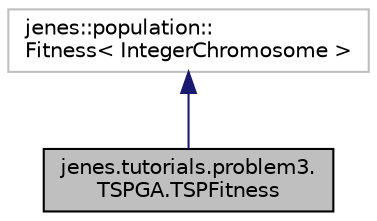 digraph "jenes.tutorials.problem3.TSPGA.TSPFitness"
{
  edge [fontname="Helvetica",fontsize="10",labelfontname="Helvetica",labelfontsize="10"];
  node [fontname="Helvetica",fontsize="10",shape=record];
  Node1 [label="jenes.tutorials.problem3.\lTSPGA.TSPFitness",height=0.2,width=0.4,color="black", fillcolor="grey75", style="filled" fontcolor="black"];
  Node2 -> Node1 [dir="back",color="midnightblue",fontsize="10",style="solid",fontname="Helvetica"];
  Node2 [label="jenes::population::\lFitness\< IntegerChromosome \>",height=0.2,width=0.4,color="grey75", fillcolor="white", style="filled"];
}
